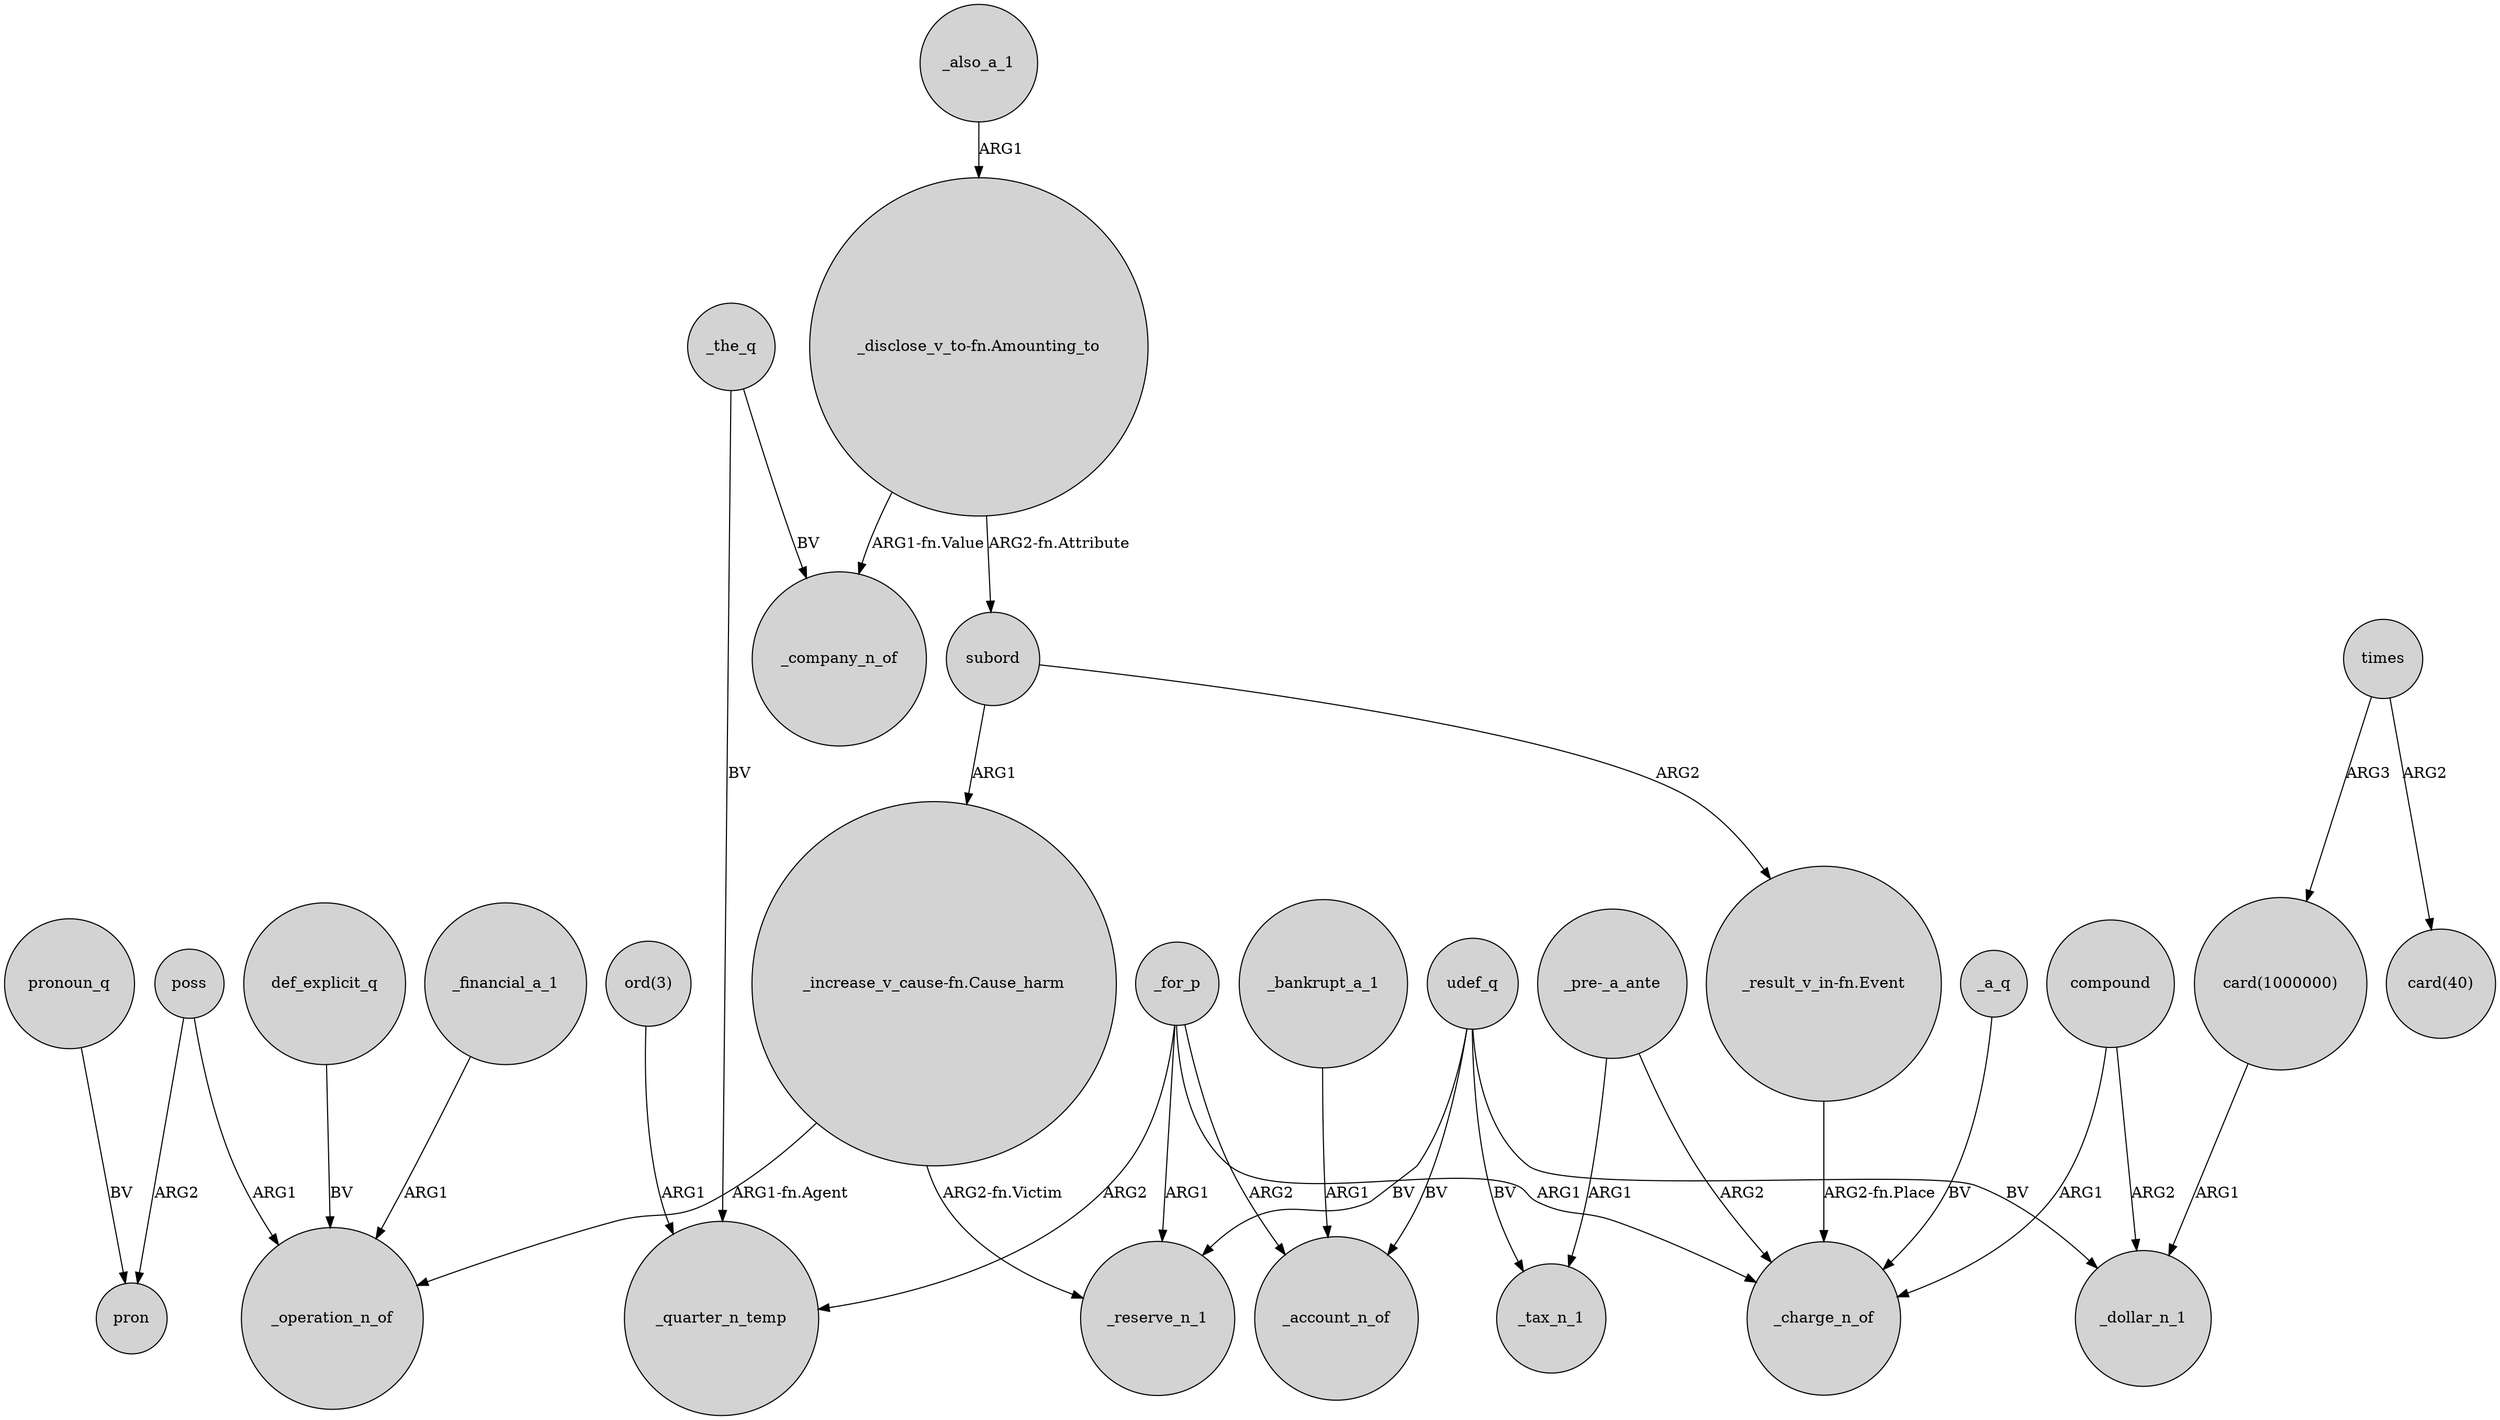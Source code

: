 digraph {
	node [shape=circle style=filled]
	udef_q -> _reserve_n_1 [label=BV]
	"ord(3)" -> _quarter_n_temp [label=ARG1]
	"_result_v_in-fn.Event" -> _charge_n_of [label="ARG2-fn.Place"]
	subord -> "_result_v_in-fn.Event" [label=ARG2]
	_the_q -> _quarter_n_temp [label=BV]
	_bankrupt_a_1 -> _account_n_of [label=ARG1]
	"_increase_v_cause-fn.Cause_harm" -> _reserve_n_1 [label="ARG2-fn.Victim"]
	udef_q -> _tax_n_1 [label=BV]
	poss -> _operation_n_of [label=ARG1]
	times -> "card(1000000)" [label=ARG3]
	_for_p -> _charge_n_of [label=ARG1]
	udef_q -> _account_n_of [label=BV]
	compound -> _dollar_n_1 [label=ARG2]
	_a_q -> _charge_n_of [label=BV]
	"_disclose_v_to-fn.Amounting_to" -> subord [label="ARG2-fn.Attribute"]
	_for_p -> _reserve_n_1 [label=ARG1]
	pronoun_q -> pron [label=BV]
	compound -> _charge_n_of [label=ARG1]
	"_disclose_v_to-fn.Amounting_to" -> _company_n_of [label="ARG1-fn.Value"]
	poss -> pron [label=ARG2]
	_for_p -> _quarter_n_temp [label=ARG2]
	subord -> "_increase_v_cause-fn.Cause_harm" [label=ARG1]
	udef_q -> _dollar_n_1 [label=BV]
	_financial_a_1 -> _operation_n_of [label=ARG1]
	"card(1000000)" -> _dollar_n_1 [label=ARG1]
	"_pre-_a_ante" -> _tax_n_1 [label=ARG1]
	"_increase_v_cause-fn.Cause_harm" -> _operation_n_of [label="ARG1-fn.Agent"]
	"_pre-_a_ante" -> _charge_n_of [label=ARG2]
	def_explicit_q -> _operation_n_of [label=BV]
	_for_p -> _account_n_of [label=ARG2]
	_also_a_1 -> "_disclose_v_to-fn.Amounting_to" [label=ARG1]
	_the_q -> _company_n_of [label=BV]
	times -> "card(40)" [label=ARG2]
}
